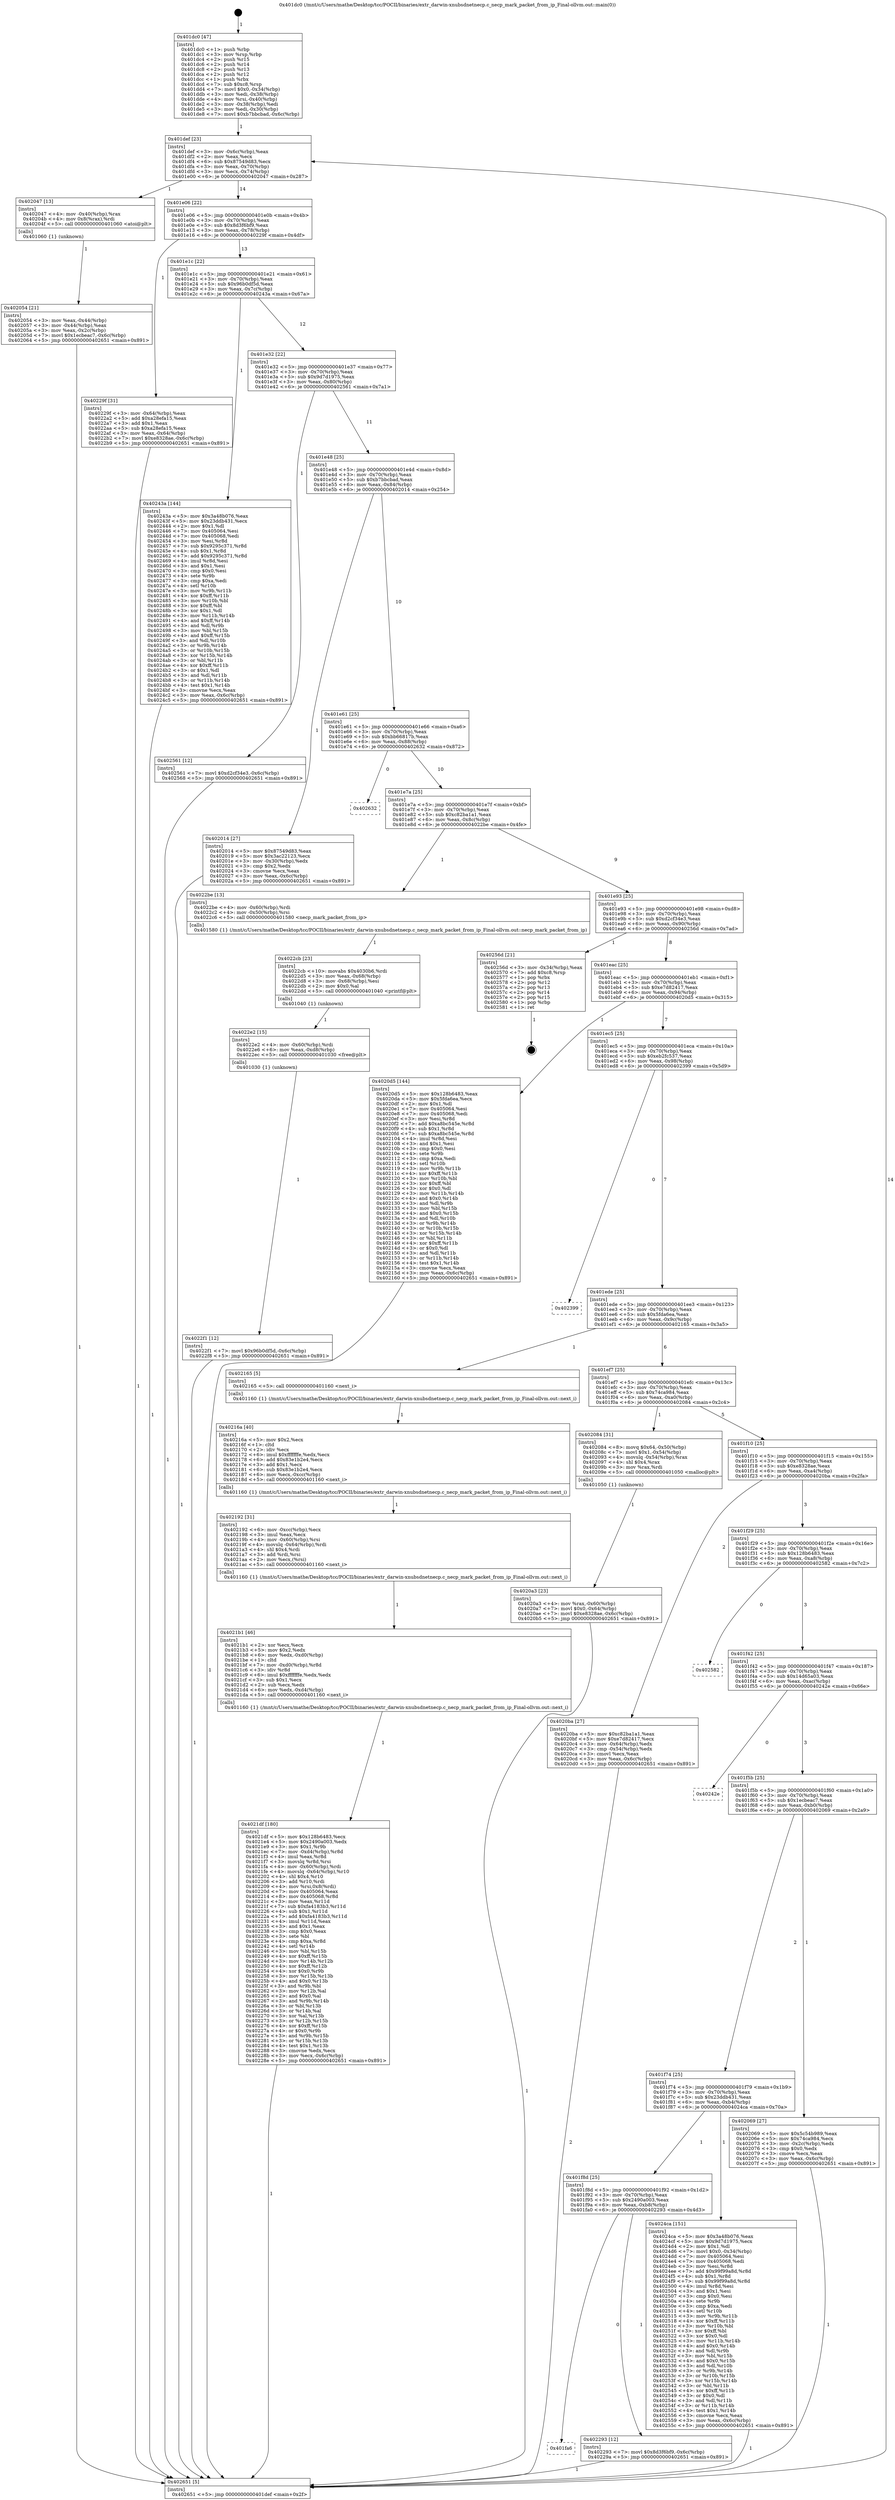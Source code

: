 digraph "0x401dc0" {
  label = "0x401dc0 (/mnt/c/Users/mathe/Desktop/tcc/POCII/binaries/extr_darwin-xnubsdnetnecp.c_necp_mark_packet_from_ip_Final-ollvm.out::main(0))"
  labelloc = "t"
  node[shape=record]

  Entry [label="",width=0.3,height=0.3,shape=circle,fillcolor=black,style=filled]
  "0x401def" [label="{
     0x401def [23]\l
     | [instrs]\l
     &nbsp;&nbsp;0x401def \<+3\>: mov -0x6c(%rbp),%eax\l
     &nbsp;&nbsp;0x401df2 \<+2\>: mov %eax,%ecx\l
     &nbsp;&nbsp;0x401df4 \<+6\>: sub $0x87549d83,%ecx\l
     &nbsp;&nbsp;0x401dfa \<+3\>: mov %eax,-0x70(%rbp)\l
     &nbsp;&nbsp;0x401dfd \<+3\>: mov %ecx,-0x74(%rbp)\l
     &nbsp;&nbsp;0x401e00 \<+6\>: je 0000000000402047 \<main+0x287\>\l
  }"]
  "0x402047" [label="{
     0x402047 [13]\l
     | [instrs]\l
     &nbsp;&nbsp;0x402047 \<+4\>: mov -0x40(%rbp),%rax\l
     &nbsp;&nbsp;0x40204b \<+4\>: mov 0x8(%rax),%rdi\l
     &nbsp;&nbsp;0x40204f \<+5\>: call 0000000000401060 \<atoi@plt\>\l
     | [calls]\l
     &nbsp;&nbsp;0x401060 \{1\} (unknown)\l
  }"]
  "0x401e06" [label="{
     0x401e06 [22]\l
     | [instrs]\l
     &nbsp;&nbsp;0x401e06 \<+5\>: jmp 0000000000401e0b \<main+0x4b\>\l
     &nbsp;&nbsp;0x401e0b \<+3\>: mov -0x70(%rbp),%eax\l
     &nbsp;&nbsp;0x401e0e \<+5\>: sub $0x8d3f6bf9,%eax\l
     &nbsp;&nbsp;0x401e13 \<+3\>: mov %eax,-0x78(%rbp)\l
     &nbsp;&nbsp;0x401e16 \<+6\>: je 000000000040229f \<main+0x4df\>\l
  }"]
  Exit [label="",width=0.3,height=0.3,shape=circle,fillcolor=black,style=filled,peripheries=2]
  "0x40229f" [label="{
     0x40229f [31]\l
     | [instrs]\l
     &nbsp;&nbsp;0x40229f \<+3\>: mov -0x64(%rbp),%eax\l
     &nbsp;&nbsp;0x4022a2 \<+5\>: add $0xa28efa15,%eax\l
     &nbsp;&nbsp;0x4022a7 \<+3\>: add $0x1,%eax\l
     &nbsp;&nbsp;0x4022aa \<+5\>: sub $0xa28efa15,%eax\l
     &nbsp;&nbsp;0x4022af \<+3\>: mov %eax,-0x64(%rbp)\l
     &nbsp;&nbsp;0x4022b2 \<+7\>: movl $0xe8328ae,-0x6c(%rbp)\l
     &nbsp;&nbsp;0x4022b9 \<+5\>: jmp 0000000000402651 \<main+0x891\>\l
  }"]
  "0x401e1c" [label="{
     0x401e1c [22]\l
     | [instrs]\l
     &nbsp;&nbsp;0x401e1c \<+5\>: jmp 0000000000401e21 \<main+0x61\>\l
     &nbsp;&nbsp;0x401e21 \<+3\>: mov -0x70(%rbp),%eax\l
     &nbsp;&nbsp;0x401e24 \<+5\>: sub $0x96b0df5d,%eax\l
     &nbsp;&nbsp;0x401e29 \<+3\>: mov %eax,-0x7c(%rbp)\l
     &nbsp;&nbsp;0x401e2c \<+6\>: je 000000000040243a \<main+0x67a\>\l
  }"]
  "0x4022f1" [label="{
     0x4022f1 [12]\l
     | [instrs]\l
     &nbsp;&nbsp;0x4022f1 \<+7\>: movl $0x96b0df5d,-0x6c(%rbp)\l
     &nbsp;&nbsp;0x4022f8 \<+5\>: jmp 0000000000402651 \<main+0x891\>\l
  }"]
  "0x40243a" [label="{
     0x40243a [144]\l
     | [instrs]\l
     &nbsp;&nbsp;0x40243a \<+5\>: mov $0x3a48b076,%eax\l
     &nbsp;&nbsp;0x40243f \<+5\>: mov $0x23ddb431,%ecx\l
     &nbsp;&nbsp;0x402444 \<+2\>: mov $0x1,%dl\l
     &nbsp;&nbsp;0x402446 \<+7\>: mov 0x405064,%esi\l
     &nbsp;&nbsp;0x40244d \<+7\>: mov 0x405068,%edi\l
     &nbsp;&nbsp;0x402454 \<+3\>: mov %esi,%r8d\l
     &nbsp;&nbsp;0x402457 \<+7\>: sub $0x9295c371,%r8d\l
     &nbsp;&nbsp;0x40245e \<+4\>: sub $0x1,%r8d\l
     &nbsp;&nbsp;0x402462 \<+7\>: add $0x9295c371,%r8d\l
     &nbsp;&nbsp;0x402469 \<+4\>: imul %r8d,%esi\l
     &nbsp;&nbsp;0x40246d \<+3\>: and $0x1,%esi\l
     &nbsp;&nbsp;0x402470 \<+3\>: cmp $0x0,%esi\l
     &nbsp;&nbsp;0x402473 \<+4\>: sete %r9b\l
     &nbsp;&nbsp;0x402477 \<+3\>: cmp $0xa,%edi\l
     &nbsp;&nbsp;0x40247a \<+4\>: setl %r10b\l
     &nbsp;&nbsp;0x40247e \<+3\>: mov %r9b,%r11b\l
     &nbsp;&nbsp;0x402481 \<+4\>: xor $0xff,%r11b\l
     &nbsp;&nbsp;0x402485 \<+3\>: mov %r10b,%bl\l
     &nbsp;&nbsp;0x402488 \<+3\>: xor $0xff,%bl\l
     &nbsp;&nbsp;0x40248b \<+3\>: xor $0x1,%dl\l
     &nbsp;&nbsp;0x40248e \<+3\>: mov %r11b,%r14b\l
     &nbsp;&nbsp;0x402491 \<+4\>: and $0xff,%r14b\l
     &nbsp;&nbsp;0x402495 \<+3\>: and %dl,%r9b\l
     &nbsp;&nbsp;0x402498 \<+3\>: mov %bl,%r15b\l
     &nbsp;&nbsp;0x40249b \<+4\>: and $0xff,%r15b\l
     &nbsp;&nbsp;0x40249f \<+3\>: and %dl,%r10b\l
     &nbsp;&nbsp;0x4024a2 \<+3\>: or %r9b,%r14b\l
     &nbsp;&nbsp;0x4024a5 \<+3\>: or %r10b,%r15b\l
     &nbsp;&nbsp;0x4024a8 \<+3\>: xor %r15b,%r14b\l
     &nbsp;&nbsp;0x4024ab \<+3\>: or %bl,%r11b\l
     &nbsp;&nbsp;0x4024ae \<+4\>: xor $0xff,%r11b\l
     &nbsp;&nbsp;0x4024b2 \<+3\>: or $0x1,%dl\l
     &nbsp;&nbsp;0x4024b5 \<+3\>: and %dl,%r11b\l
     &nbsp;&nbsp;0x4024b8 \<+3\>: or %r11b,%r14b\l
     &nbsp;&nbsp;0x4024bb \<+4\>: test $0x1,%r14b\l
     &nbsp;&nbsp;0x4024bf \<+3\>: cmovne %ecx,%eax\l
     &nbsp;&nbsp;0x4024c2 \<+3\>: mov %eax,-0x6c(%rbp)\l
     &nbsp;&nbsp;0x4024c5 \<+5\>: jmp 0000000000402651 \<main+0x891\>\l
  }"]
  "0x401e32" [label="{
     0x401e32 [22]\l
     | [instrs]\l
     &nbsp;&nbsp;0x401e32 \<+5\>: jmp 0000000000401e37 \<main+0x77\>\l
     &nbsp;&nbsp;0x401e37 \<+3\>: mov -0x70(%rbp),%eax\l
     &nbsp;&nbsp;0x401e3a \<+5\>: sub $0x9d7d1975,%eax\l
     &nbsp;&nbsp;0x401e3f \<+3\>: mov %eax,-0x80(%rbp)\l
     &nbsp;&nbsp;0x401e42 \<+6\>: je 0000000000402561 \<main+0x7a1\>\l
  }"]
  "0x4022e2" [label="{
     0x4022e2 [15]\l
     | [instrs]\l
     &nbsp;&nbsp;0x4022e2 \<+4\>: mov -0x60(%rbp),%rdi\l
     &nbsp;&nbsp;0x4022e6 \<+6\>: mov %eax,-0xd8(%rbp)\l
     &nbsp;&nbsp;0x4022ec \<+5\>: call 0000000000401030 \<free@plt\>\l
     | [calls]\l
     &nbsp;&nbsp;0x401030 \{1\} (unknown)\l
  }"]
  "0x402561" [label="{
     0x402561 [12]\l
     | [instrs]\l
     &nbsp;&nbsp;0x402561 \<+7\>: movl $0xd2cf34e3,-0x6c(%rbp)\l
     &nbsp;&nbsp;0x402568 \<+5\>: jmp 0000000000402651 \<main+0x891\>\l
  }"]
  "0x401e48" [label="{
     0x401e48 [25]\l
     | [instrs]\l
     &nbsp;&nbsp;0x401e48 \<+5\>: jmp 0000000000401e4d \<main+0x8d\>\l
     &nbsp;&nbsp;0x401e4d \<+3\>: mov -0x70(%rbp),%eax\l
     &nbsp;&nbsp;0x401e50 \<+5\>: sub $0xb7bbcbad,%eax\l
     &nbsp;&nbsp;0x401e55 \<+6\>: mov %eax,-0x84(%rbp)\l
     &nbsp;&nbsp;0x401e5b \<+6\>: je 0000000000402014 \<main+0x254\>\l
  }"]
  "0x4022cb" [label="{
     0x4022cb [23]\l
     | [instrs]\l
     &nbsp;&nbsp;0x4022cb \<+10\>: movabs $0x4030b6,%rdi\l
     &nbsp;&nbsp;0x4022d5 \<+3\>: mov %eax,-0x68(%rbp)\l
     &nbsp;&nbsp;0x4022d8 \<+3\>: mov -0x68(%rbp),%esi\l
     &nbsp;&nbsp;0x4022db \<+2\>: mov $0x0,%al\l
     &nbsp;&nbsp;0x4022dd \<+5\>: call 0000000000401040 \<printf@plt\>\l
     | [calls]\l
     &nbsp;&nbsp;0x401040 \{1\} (unknown)\l
  }"]
  "0x402014" [label="{
     0x402014 [27]\l
     | [instrs]\l
     &nbsp;&nbsp;0x402014 \<+5\>: mov $0x87549d83,%eax\l
     &nbsp;&nbsp;0x402019 \<+5\>: mov $0x3ac22123,%ecx\l
     &nbsp;&nbsp;0x40201e \<+3\>: mov -0x30(%rbp),%edx\l
     &nbsp;&nbsp;0x402021 \<+3\>: cmp $0x2,%edx\l
     &nbsp;&nbsp;0x402024 \<+3\>: cmovne %ecx,%eax\l
     &nbsp;&nbsp;0x402027 \<+3\>: mov %eax,-0x6c(%rbp)\l
     &nbsp;&nbsp;0x40202a \<+5\>: jmp 0000000000402651 \<main+0x891\>\l
  }"]
  "0x401e61" [label="{
     0x401e61 [25]\l
     | [instrs]\l
     &nbsp;&nbsp;0x401e61 \<+5\>: jmp 0000000000401e66 \<main+0xa6\>\l
     &nbsp;&nbsp;0x401e66 \<+3\>: mov -0x70(%rbp),%eax\l
     &nbsp;&nbsp;0x401e69 \<+5\>: sub $0xbb66817b,%eax\l
     &nbsp;&nbsp;0x401e6e \<+6\>: mov %eax,-0x88(%rbp)\l
     &nbsp;&nbsp;0x401e74 \<+6\>: je 0000000000402632 \<main+0x872\>\l
  }"]
  "0x402651" [label="{
     0x402651 [5]\l
     | [instrs]\l
     &nbsp;&nbsp;0x402651 \<+5\>: jmp 0000000000401def \<main+0x2f\>\l
  }"]
  "0x401dc0" [label="{
     0x401dc0 [47]\l
     | [instrs]\l
     &nbsp;&nbsp;0x401dc0 \<+1\>: push %rbp\l
     &nbsp;&nbsp;0x401dc1 \<+3\>: mov %rsp,%rbp\l
     &nbsp;&nbsp;0x401dc4 \<+2\>: push %r15\l
     &nbsp;&nbsp;0x401dc6 \<+2\>: push %r14\l
     &nbsp;&nbsp;0x401dc8 \<+2\>: push %r13\l
     &nbsp;&nbsp;0x401dca \<+2\>: push %r12\l
     &nbsp;&nbsp;0x401dcc \<+1\>: push %rbx\l
     &nbsp;&nbsp;0x401dcd \<+7\>: sub $0xc8,%rsp\l
     &nbsp;&nbsp;0x401dd4 \<+7\>: movl $0x0,-0x34(%rbp)\l
     &nbsp;&nbsp;0x401ddb \<+3\>: mov %edi,-0x38(%rbp)\l
     &nbsp;&nbsp;0x401dde \<+4\>: mov %rsi,-0x40(%rbp)\l
     &nbsp;&nbsp;0x401de2 \<+3\>: mov -0x38(%rbp),%edi\l
     &nbsp;&nbsp;0x401de5 \<+3\>: mov %edi,-0x30(%rbp)\l
     &nbsp;&nbsp;0x401de8 \<+7\>: movl $0xb7bbcbad,-0x6c(%rbp)\l
  }"]
  "0x402054" [label="{
     0x402054 [21]\l
     | [instrs]\l
     &nbsp;&nbsp;0x402054 \<+3\>: mov %eax,-0x44(%rbp)\l
     &nbsp;&nbsp;0x402057 \<+3\>: mov -0x44(%rbp),%eax\l
     &nbsp;&nbsp;0x40205a \<+3\>: mov %eax,-0x2c(%rbp)\l
     &nbsp;&nbsp;0x40205d \<+7\>: movl $0x1ecbeac7,-0x6c(%rbp)\l
     &nbsp;&nbsp;0x402064 \<+5\>: jmp 0000000000402651 \<main+0x891\>\l
  }"]
  "0x401fa6" [label="{
     0x401fa6\l
  }", style=dashed]
  "0x402632" [label="{
     0x402632\l
  }", style=dashed]
  "0x401e7a" [label="{
     0x401e7a [25]\l
     | [instrs]\l
     &nbsp;&nbsp;0x401e7a \<+5\>: jmp 0000000000401e7f \<main+0xbf\>\l
     &nbsp;&nbsp;0x401e7f \<+3\>: mov -0x70(%rbp),%eax\l
     &nbsp;&nbsp;0x401e82 \<+5\>: sub $0xc82ba1a1,%eax\l
     &nbsp;&nbsp;0x401e87 \<+6\>: mov %eax,-0x8c(%rbp)\l
     &nbsp;&nbsp;0x401e8d \<+6\>: je 00000000004022be \<main+0x4fe\>\l
  }"]
  "0x402293" [label="{
     0x402293 [12]\l
     | [instrs]\l
     &nbsp;&nbsp;0x402293 \<+7\>: movl $0x8d3f6bf9,-0x6c(%rbp)\l
     &nbsp;&nbsp;0x40229a \<+5\>: jmp 0000000000402651 \<main+0x891\>\l
  }"]
  "0x4022be" [label="{
     0x4022be [13]\l
     | [instrs]\l
     &nbsp;&nbsp;0x4022be \<+4\>: mov -0x60(%rbp),%rdi\l
     &nbsp;&nbsp;0x4022c2 \<+4\>: mov -0x50(%rbp),%rsi\l
     &nbsp;&nbsp;0x4022c6 \<+5\>: call 0000000000401580 \<necp_mark_packet_from_ip\>\l
     | [calls]\l
     &nbsp;&nbsp;0x401580 \{1\} (/mnt/c/Users/mathe/Desktop/tcc/POCII/binaries/extr_darwin-xnubsdnetnecp.c_necp_mark_packet_from_ip_Final-ollvm.out::necp_mark_packet_from_ip)\l
  }"]
  "0x401e93" [label="{
     0x401e93 [25]\l
     | [instrs]\l
     &nbsp;&nbsp;0x401e93 \<+5\>: jmp 0000000000401e98 \<main+0xd8\>\l
     &nbsp;&nbsp;0x401e98 \<+3\>: mov -0x70(%rbp),%eax\l
     &nbsp;&nbsp;0x401e9b \<+5\>: sub $0xd2cf34e3,%eax\l
     &nbsp;&nbsp;0x401ea0 \<+6\>: mov %eax,-0x90(%rbp)\l
     &nbsp;&nbsp;0x401ea6 \<+6\>: je 000000000040256d \<main+0x7ad\>\l
  }"]
  "0x401f8d" [label="{
     0x401f8d [25]\l
     | [instrs]\l
     &nbsp;&nbsp;0x401f8d \<+5\>: jmp 0000000000401f92 \<main+0x1d2\>\l
     &nbsp;&nbsp;0x401f92 \<+3\>: mov -0x70(%rbp),%eax\l
     &nbsp;&nbsp;0x401f95 \<+5\>: sub $0x2490a003,%eax\l
     &nbsp;&nbsp;0x401f9a \<+6\>: mov %eax,-0xb8(%rbp)\l
     &nbsp;&nbsp;0x401fa0 \<+6\>: je 0000000000402293 \<main+0x4d3\>\l
  }"]
  "0x40256d" [label="{
     0x40256d [21]\l
     | [instrs]\l
     &nbsp;&nbsp;0x40256d \<+3\>: mov -0x34(%rbp),%eax\l
     &nbsp;&nbsp;0x402570 \<+7\>: add $0xc8,%rsp\l
     &nbsp;&nbsp;0x402577 \<+1\>: pop %rbx\l
     &nbsp;&nbsp;0x402578 \<+2\>: pop %r12\l
     &nbsp;&nbsp;0x40257a \<+2\>: pop %r13\l
     &nbsp;&nbsp;0x40257c \<+2\>: pop %r14\l
     &nbsp;&nbsp;0x40257e \<+2\>: pop %r15\l
     &nbsp;&nbsp;0x402580 \<+1\>: pop %rbp\l
     &nbsp;&nbsp;0x402581 \<+1\>: ret\l
  }"]
  "0x401eac" [label="{
     0x401eac [25]\l
     | [instrs]\l
     &nbsp;&nbsp;0x401eac \<+5\>: jmp 0000000000401eb1 \<main+0xf1\>\l
     &nbsp;&nbsp;0x401eb1 \<+3\>: mov -0x70(%rbp),%eax\l
     &nbsp;&nbsp;0x401eb4 \<+5\>: sub $0xe7d82417,%eax\l
     &nbsp;&nbsp;0x401eb9 \<+6\>: mov %eax,-0x94(%rbp)\l
     &nbsp;&nbsp;0x401ebf \<+6\>: je 00000000004020d5 \<main+0x315\>\l
  }"]
  "0x4024ca" [label="{
     0x4024ca [151]\l
     | [instrs]\l
     &nbsp;&nbsp;0x4024ca \<+5\>: mov $0x3a48b076,%eax\l
     &nbsp;&nbsp;0x4024cf \<+5\>: mov $0x9d7d1975,%ecx\l
     &nbsp;&nbsp;0x4024d4 \<+2\>: mov $0x1,%dl\l
     &nbsp;&nbsp;0x4024d6 \<+7\>: movl $0x0,-0x34(%rbp)\l
     &nbsp;&nbsp;0x4024dd \<+7\>: mov 0x405064,%esi\l
     &nbsp;&nbsp;0x4024e4 \<+7\>: mov 0x405068,%edi\l
     &nbsp;&nbsp;0x4024eb \<+3\>: mov %esi,%r8d\l
     &nbsp;&nbsp;0x4024ee \<+7\>: add $0x99f99a8d,%r8d\l
     &nbsp;&nbsp;0x4024f5 \<+4\>: sub $0x1,%r8d\l
     &nbsp;&nbsp;0x4024f9 \<+7\>: sub $0x99f99a8d,%r8d\l
     &nbsp;&nbsp;0x402500 \<+4\>: imul %r8d,%esi\l
     &nbsp;&nbsp;0x402504 \<+3\>: and $0x1,%esi\l
     &nbsp;&nbsp;0x402507 \<+3\>: cmp $0x0,%esi\l
     &nbsp;&nbsp;0x40250a \<+4\>: sete %r9b\l
     &nbsp;&nbsp;0x40250e \<+3\>: cmp $0xa,%edi\l
     &nbsp;&nbsp;0x402511 \<+4\>: setl %r10b\l
     &nbsp;&nbsp;0x402515 \<+3\>: mov %r9b,%r11b\l
     &nbsp;&nbsp;0x402518 \<+4\>: xor $0xff,%r11b\l
     &nbsp;&nbsp;0x40251c \<+3\>: mov %r10b,%bl\l
     &nbsp;&nbsp;0x40251f \<+3\>: xor $0xff,%bl\l
     &nbsp;&nbsp;0x402522 \<+3\>: xor $0x0,%dl\l
     &nbsp;&nbsp;0x402525 \<+3\>: mov %r11b,%r14b\l
     &nbsp;&nbsp;0x402528 \<+4\>: and $0x0,%r14b\l
     &nbsp;&nbsp;0x40252c \<+3\>: and %dl,%r9b\l
     &nbsp;&nbsp;0x40252f \<+3\>: mov %bl,%r15b\l
     &nbsp;&nbsp;0x402532 \<+4\>: and $0x0,%r15b\l
     &nbsp;&nbsp;0x402536 \<+3\>: and %dl,%r10b\l
     &nbsp;&nbsp;0x402539 \<+3\>: or %r9b,%r14b\l
     &nbsp;&nbsp;0x40253c \<+3\>: or %r10b,%r15b\l
     &nbsp;&nbsp;0x40253f \<+3\>: xor %r15b,%r14b\l
     &nbsp;&nbsp;0x402542 \<+3\>: or %bl,%r11b\l
     &nbsp;&nbsp;0x402545 \<+4\>: xor $0xff,%r11b\l
     &nbsp;&nbsp;0x402549 \<+3\>: or $0x0,%dl\l
     &nbsp;&nbsp;0x40254c \<+3\>: and %dl,%r11b\l
     &nbsp;&nbsp;0x40254f \<+3\>: or %r11b,%r14b\l
     &nbsp;&nbsp;0x402552 \<+4\>: test $0x1,%r14b\l
     &nbsp;&nbsp;0x402556 \<+3\>: cmovne %ecx,%eax\l
     &nbsp;&nbsp;0x402559 \<+3\>: mov %eax,-0x6c(%rbp)\l
     &nbsp;&nbsp;0x40255c \<+5\>: jmp 0000000000402651 \<main+0x891\>\l
  }"]
  "0x4020d5" [label="{
     0x4020d5 [144]\l
     | [instrs]\l
     &nbsp;&nbsp;0x4020d5 \<+5\>: mov $0x128b6483,%eax\l
     &nbsp;&nbsp;0x4020da \<+5\>: mov $0x5fda6ea,%ecx\l
     &nbsp;&nbsp;0x4020df \<+2\>: mov $0x1,%dl\l
     &nbsp;&nbsp;0x4020e1 \<+7\>: mov 0x405064,%esi\l
     &nbsp;&nbsp;0x4020e8 \<+7\>: mov 0x405068,%edi\l
     &nbsp;&nbsp;0x4020ef \<+3\>: mov %esi,%r8d\l
     &nbsp;&nbsp;0x4020f2 \<+7\>: add $0xa8bc545e,%r8d\l
     &nbsp;&nbsp;0x4020f9 \<+4\>: sub $0x1,%r8d\l
     &nbsp;&nbsp;0x4020fd \<+7\>: sub $0xa8bc545e,%r8d\l
     &nbsp;&nbsp;0x402104 \<+4\>: imul %r8d,%esi\l
     &nbsp;&nbsp;0x402108 \<+3\>: and $0x1,%esi\l
     &nbsp;&nbsp;0x40210b \<+3\>: cmp $0x0,%esi\l
     &nbsp;&nbsp;0x40210e \<+4\>: sete %r9b\l
     &nbsp;&nbsp;0x402112 \<+3\>: cmp $0xa,%edi\l
     &nbsp;&nbsp;0x402115 \<+4\>: setl %r10b\l
     &nbsp;&nbsp;0x402119 \<+3\>: mov %r9b,%r11b\l
     &nbsp;&nbsp;0x40211c \<+4\>: xor $0xff,%r11b\l
     &nbsp;&nbsp;0x402120 \<+3\>: mov %r10b,%bl\l
     &nbsp;&nbsp;0x402123 \<+3\>: xor $0xff,%bl\l
     &nbsp;&nbsp;0x402126 \<+3\>: xor $0x0,%dl\l
     &nbsp;&nbsp;0x402129 \<+3\>: mov %r11b,%r14b\l
     &nbsp;&nbsp;0x40212c \<+4\>: and $0x0,%r14b\l
     &nbsp;&nbsp;0x402130 \<+3\>: and %dl,%r9b\l
     &nbsp;&nbsp;0x402133 \<+3\>: mov %bl,%r15b\l
     &nbsp;&nbsp;0x402136 \<+4\>: and $0x0,%r15b\l
     &nbsp;&nbsp;0x40213a \<+3\>: and %dl,%r10b\l
     &nbsp;&nbsp;0x40213d \<+3\>: or %r9b,%r14b\l
     &nbsp;&nbsp;0x402140 \<+3\>: or %r10b,%r15b\l
     &nbsp;&nbsp;0x402143 \<+3\>: xor %r15b,%r14b\l
     &nbsp;&nbsp;0x402146 \<+3\>: or %bl,%r11b\l
     &nbsp;&nbsp;0x402149 \<+4\>: xor $0xff,%r11b\l
     &nbsp;&nbsp;0x40214d \<+3\>: or $0x0,%dl\l
     &nbsp;&nbsp;0x402150 \<+3\>: and %dl,%r11b\l
     &nbsp;&nbsp;0x402153 \<+3\>: or %r11b,%r14b\l
     &nbsp;&nbsp;0x402156 \<+4\>: test $0x1,%r14b\l
     &nbsp;&nbsp;0x40215a \<+3\>: cmovne %ecx,%eax\l
     &nbsp;&nbsp;0x40215d \<+3\>: mov %eax,-0x6c(%rbp)\l
     &nbsp;&nbsp;0x402160 \<+5\>: jmp 0000000000402651 \<main+0x891\>\l
  }"]
  "0x401ec5" [label="{
     0x401ec5 [25]\l
     | [instrs]\l
     &nbsp;&nbsp;0x401ec5 \<+5\>: jmp 0000000000401eca \<main+0x10a\>\l
     &nbsp;&nbsp;0x401eca \<+3\>: mov -0x70(%rbp),%eax\l
     &nbsp;&nbsp;0x401ecd \<+5\>: sub $0xeb2fc537,%eax\l
     &nbsp;&nbsp;0x401ed2 \<+6\>: mov %eax,-0x98(%rbp)\l
     &nbsp;&nbsp;0x401ed8 \<+6\>: je 0000000000402399 \<main+0x5d9\>\l
  }"]
  "0x4021df" [label="{
     0x4021df [180]\l
     | [instrs]\l
     &nbsp;&nbsp;0x4021df \<+5\>: mov $0x128b6483,%ecx\l
     &nbsp;&nbsp;0x4021e4 \<+5\>: mov $0x2490a003,%edx\l
     &nbsp;&nbsp;0x4021e9 \<+3\>: mov $0x1,%r9b\l
     &nbsp;&nbsp;0x4021ec \<+7\>: mov -0xd4(%rbp),%r8d\l
     &nbsp;&nbsp;0x4021f3 \<+4\>: imul %eax,%r8d\l
     &nbsp;&nbsp;0x4021f7 \<+3\>: movslq %r8d,%rsi\l
     &nbsp;&nbsp;0x4021fa \<+4\>: mov -0x60(%rbp),%rdi\l
     &nbsp;&nbsp;0x4021fe \<+4\>: movslq -0x64(%rbp),%r10\l
     &nbsp;&nbsp;0x402202 \<+4\>: shl $0x4,%r10\l
     &nbsp;&nbsp;0x402206 \<+3\>: add %r10,%rdi\l
     &nbsp;&nbsp;0x402209 \<+4\>: mov %rsi,0x8(%rdi)\l
     &nbsp;&nbsp;0x40220d \<+7\>: mov 0x405064,%eax\l
     &nbsp;&nbsp;0x402214 \<+8\>: mov 0x405068,%r8d\l
     &nbsp;&nbsp;0x40221c \<+3\>: mov %eax,%r11d\l
     &nbsp;&nbsp;0x40221f \<+7\>: sub $0xfa4183b3,%r11d\l
     &nbsp;&nbsp;0x402226 \<+4\>: sub $0x1,%r11d\l
     &nbsp;&nbsp;0x40222a \<+7\>: add $0xfa4183b3,%r11d\l
     &nbsp;&nbsp;0x402231 \<+4\>: imul %r11d,%eax\l
     &nbsp;&nbsp;0x402235 \<+3\>: and $0x1,%eax\l
     &nbsp;&nbsp;0x402238 \<+3\>: cmp $0x0,%eax\l
     &nbsp;&nbsp;0x40223b \<+3\>: sete %bl\l
     &nbsp;&nbsp;0x40223e \<+4\>: cmp $0xa,%r8d\l
     &nbsp;&nbsp;0x402242 \<+4\>: setl %r14b\l
     &nbsp;&nbsp;0x402246 \<+3\>: mov %bl,%r15b\l
     &nbsp;&nbsp;0x402249 \<+4\>: xor $0xff,%r15b\l
     &nbsp;&nbsp;0x40224d \<+3\>: mov %r14b,%r12b\l
     &nbsp;&nbsp;0x402250 \<+4\>: xor $0xff,%r12b\l
     &nbsp;&nbsp;0x402254 \<+4\>: xor $0x0,%r9b\l
     &nbsp;&nbsp;0x402258 \<+3\>: mov %r15b,%r13b\l
     &nbsp;&nbsp;0x40225b \<+4\>: and $0x0,%r13b\l
     &nbsp;&nbsp;0x40225f \<+3\>: and %r9b,%bl\l
     &nbsp;&nbsp;0x402262 \<+3\>: mov %r12b,%al\l
     &nbsp;&nbsp;0x402265 \<+2\>: and $0x0,%al\l
     &nbsp;&nbsp;0x402267 \<+3\>: and %r9b,%r14b\l
     &nbsp;&nbsp;0x40226a \<+3\>: or %bl,%r13b\l
     &nbsp;&nbsp;0x40226d \<+3\>: or %r14b,%al\l
     &nbsp;&nbsp;0x402270 \<+3\>: xor %al,%r13b\l
     &nbsp;&nbsp;0x402273 \<+3\>: or %r12b,%r15b\l
     &nbsp;&nbsp;0x402276 \<+4\>: xor $0xff,%r15b\l
     &nbsp;&nbsp;0x40227a \<+4\>: or $0x0,%r9b\l
     &nbsp;&nbsp;0x40227e \<+3\>: and %r9b,%r15b\l
     &nbsp;&nbsp;0x402281 \<+3\>: or %r15b,%r13b\l
     &nbsp;&nbsp;0x402284 \<+4\>: test $0x1,%r13b\l
     &nbsp;&nbsp;0x402288 \<+3\>: cmovne %edx,%ecx\l
     &nbsp;&nbsp;0x40228b \<+3\>: mov %ecx,-0x6c(%rbp)\l
     &nbsp;&nbsp;0x40228e \<+5\>: jmp 0000000000402651 \<main+0x891\>\l
  }"]
  "0x402399" [label="{
     0x402399\l
  }", style=dashed]
  "0x401ede" [label="{
     0x401ede [25]\l
     | [instrs]\l
     &nbsp;&nbsp;0x401ede \<+5\>: jmp 0000000000401ee3 \<main+0x123\>\l
     &nbsp;&nbsp;0x401ee3 \<+3\>: mov -0x70(%rbp),%eax\l
     &nbsp;&nbsp;0x401ee6 \<+5\>: sub $0x5fda6ea,%eax\l
     &nbsp;&nbsp;0x401eeb \<+6\>: mov %eax,-0x9c(%rbp)\l
     &nbsp;&nbsp;0x401ef1 \<+6\>: je 0000000000402165 \<main+0x3a5\>\l
  }"]
  "0x4021b1" [label="{
     0x4021b1 [46]\l
     | [instrs]\l
     &nbsp;&nbsp;0x4021b1 \<+2\>: xor %ecx,%ecx\l
     &nbsp;&nbsp;0x4021b3 \<+5\>: mov $0x2,%edx\l
     &nbsp;&nbsp;0x4021b8 \<+6\>: mov %edx,-0xd0(%rbp)\l
     &nbsp;&nbsp;0x4021be \<+1\>: cltd\l
     &nbsp;&nbsp;0x4021bf \<+7\>: mov -0xd0(%rbp),%r8d\l
     &nbsp;&nbsp;0x4021c6 \<+3\>: idiv %r8d\l
     &nbsp;&nbsp;0x4021c9 \<+6\>: imul $0xfffffffe,%edx,%edx\l
     &nbsp;&nbsp;0x4021cf \<+3\>: sub $0x1,%ecx\l
     &nbsp;&nbsp;0x4021d2 \<+2\>: sub %ecx,%edx\l
     &nbsp;&nbsp;0x4021d4 \<+6\>: mov %edx,-0xd4(%rbp)\l
     &nbsp;&nbsp;0x4021da \<+5\>: call 0000000000401160 \<next_i\>\l
     | [calls]\l
     &nbsp;&nbsp;0x401160 \{1\} (/mnt/c/Users/mathe/Desktop/tcc/POCII/binaries/extr_darwin-xnubsdnetnecp.c_necp_mark_packet_from_ip_Final-ollvm.out::next_i)\l
  }"]
  "0x402165" [label="{
     0x402165 [5]\l
     | [instrs]\l
     &nbsp;&nbsp;0x402165 \<+5\>: call 0000000000401160 \<next_i\>\l
     | [calls]\l
     &nbsp;&nbsp;0x401160 \{1\} (/mnt/c/Users/mathe/Desktop/tcc/POCII/binaries/extr_darwin-xnubsdnetnecp.c_necp_mark_packet_from_ip_Final-ollvm.out::next_i)\l
  }"]
  "0x401ef7" [label="{
     0x401ef7 [25]\l
     | [instrs]\l
     &nbsp;&nbsp;0x401ef7 \<+5\>: jmp 0000000000401efc \<main+0x13c\>\l
     &nbsp;&nbsp;0x401efc \<+3\>: mov -0x70(%rbp),%eax\l
     &nbsp;&nbsp;0x401eff \<+5\>: sub $0x74ca984,%eax\l
     &nbsp;&nbsp;0x401f04 \<+6\>: mov %eax,-0xa0(%rbp)\l
     &nbsp;&nbsp;0x401f0a \<+6\>: je 0000000000402084 \<main+0x2c4\>\l
  }"]
  "0x402192" [label="{
     0x402192 [31]\l
     | [instrs]\l
     &nbsp;&nbsp;0x402192 \<+6\>: mov -0xcc(%rbp),%ecx\l
     &nbsp;&nbsp;0x402198 \<+3\>: imul %eax,%ecx\l
     &nbsp;&nbsp;0x40219b \<+4\>: mov -0x60(%rbp),%rsi\l
     &nbsp;&nbsp;0x40219f \<+4\>: movslq -0x64(%rbp),%rdi\l
     &nbsp;&nbsp;0x4021a3 \<+4\>: shl $0x4,%rdi\l
     &nbsp;&nbsp;0x4021a7 \<+3\>: add %rdi,%rsi\l
     &nbsp;&nbsp;0x4021aa \<+2\>: mov %ecx,(%rsi)\l
     &nbsp;&nbsp;0x4021ac \<+5\>: call 0000000000401160 \<next_i\>\l
     | [calls]\l
     &nbsp;&nbsp;0x401160 \{1\} (/mnt/c/Users/mathe/Desktop/tcc/POCII/binaries/extr_darwin-xnubsdnetnecp.c_necp_mark_packet_from_ip_Final-ollvm.out::next_i)\l
  }"]
  "0x402084" [label="{
     0x402084 [31]\l
     | [instrs]\l
     &nbsp;&nbsp;0x402084 \<+8\>: movq $0x64,-0x50(%rbp)\l
     &nbsp;&nbsp;0x40208c \<+7\>: movl $0x1,-0x54(%rbp)\l
     &nbsp;&nbsp;0x402093 \<+4\>: movslq -0x54(%rbp),%rax\l
     &nbsp;&nbsp;0x402097 \<+4\>: shl $0x4,%rax\l
     &nbsp;&nbsp;0x40209b \<+3\>: mov %rax,%rdi\l
     &nbsp;&nbsp;0x40209e \<+5\>: call 0000000000401050 \<malloc@plt\>\l
     | [calls]\l
     &nbsp;&nbsp;0x401050 \{1\} (unknown)\l
  }"]
  "0x401f10" [label="{
     0x401f10 [25]\l
     | [instrs]\l
     &nbsp;&nbsp;0x401f10 \<+5\>: jmp 0000000000401f15 \<main+0x155\>\l
     &nbsp;&nbsp;0x401f15 \<+3\>: mov -0x70(%rbp),%eax\l
     &nbsp;&nbsp;0x401f18 \<+5\>: sub $0xe8328ae,%eax\l
     &nbsp;&nbsp;0x401f1d \<+6\>: mov %eax,-0xa4(%rbp)\l
     &nbsp;&nbsp;0x401f23 \<+6\>: je 00000000004020ba \<main+0x2fa\>\l
  }"]
  "0x40216a" [label="{
     0x40216a [40]\l
     | [instrs]\l
     &nbsp;&nbsp;0x40216a \<+5\>: mov $0x2,%ecx\l
     &nbsp;&nbsp;0x40216f \<+1\>: cltd\l
     &nbsp;&nbsp;0x402170 \<+2\>: idiv %ecx\l
     &nbsp;&nbsp;0x402172 \<+6\>: imul $0xfffffffe,%edx,%ecx\l
     &nbsp;&nbsp;0x402178 \<+6\>: add $0x83e1b2e4,%ecx\l
     &nbsp;&nbsp;0x40217e \<+3\>: add $0x1,%ecx\l
     &nbsp;&nbsp;0x402181 \<+6\>: sub $0x83e1b2e4,%ecx\l
     &nbsp;&nbsp;0x402187 \<+6\>: mov %ecx,-0xcc(%rbp)\l
     &nbsp;&nbsp;0x40218d \<+5\>: call 0000000000401160 \<next_i\>\l
     | [calls]\l
     &nbsp;&nbsp;0x401160 \{1\} (/mnt/c/Users/mathe/Desktop/tcc/POCII/binaries/extr_darwin-xnubsdnetnecp.c_necp_mark_packet_from_ip_Final-ollvm.out::next_i)\l
  }"]
  "0x4020ba" [label="{
     0x4020ba [27]\l
     | [instrs]\l
     &nbsp;&nbsp;0x4020ba \<+5\>: mov $0xc82ba1a1,%eax\l
     &nbsp;&nbsp;0x4020bf \<+5\>: mov $0xe7d82417,%ecx\l
     &nbsp;&nbsp;0x4020c4 \<+3\>: mov -0x64(%rbp),%edx\l
     &nbsp;&nbsp;0x4020c7 \<+3\>: cmp -0x54(%rbp),%edx\l
     &nbsp;&nbsp;0x4020ca \<+3\>: cmovl %ecx,%eax\l
     &nbsp;&nbsp;0x4020cd \<+3\>: mov %eax,-0x6c(%rbp)\l
     &nbsp;&nbsp;0x4020d0 \<+5\>: jmp 0000000000402651 \<main+0x891\>\l
  }"]
  "0x401f29" [label="{
     0x401f29 [25]\l
     | [instrs]\l
     &nbsp;&nbsp;0x401f29 \<+5\>: jmp 0000000000401f2e \<main+0x16e\>\l
     &nbsp;&nbsp;0x401f2e \<+3\>: mov -0x70(%rbp),%eax\l
     &nbsp;&nbsp;0x401f31 \<+5\>: sub $0x128b6483,%eax\l
     &nbsp;&nbsp;0x401f36 \<+6\>: mov %eax,-0xa8(%rbp)\l
     &nbsp;&nbsp;0x401f3c \<+6\>: je 0000000000402582 \<main+0x7c2\>\l
  }"]
  "0x4020a3" [label="{
     0x4020a3 [23]\l
     | [instrs]\l
     &nbsp;&nbsp;0x4020a3 \<+4\>: mov %rax,-0x60(%rbp)\l
     &nbsp;&nbsp;0x4020a7 \<+7\>: movl $0x0,-0x64(%rbp)\l
     &nbsp;&nbsp;0x4020ae \<+7\>: movl $0xe8328ae,-0x6c(%rbp)\l
     &nbsp;&nbsp;0x4020b5 \<+5\>: jmp 0000000000402651 \<main+0x891\>\l
  }"]
  "0x402582" [label="{
     0x402582\l
  }", style=dashed]
  "0x401f42" [label="{
     0x401f42 [25]\l
     | [instrs]\l
     &nbsp;&nbsp;0x401f42 \<+5\>: jmp 0000000000401f47 \<main+0x187\>\l
     &nbsp;&nbsp;0x401f47 \<+3\>: mov -0x70(%rbp),%eax\l
     &nbsp;&nbsp;0x401f4a \<+5\>: sub $0x14d65a03,%eax\l
     &nbsp;&nbsp;0x401f4f \<+6\>: mov %eax,-0xac(%rbp)\l
     &nbsp;&nbsp;0x401f55 \<+6\>: je 000000000040242e \<main+0x66e\>\l
  }"]
  "0x401f74" [label="{
     0x401f74 [25]\l
     | [instrs]\l
     &nbsp;&nbsp;0x401f74 \<+5\>: jmp 0000000000401f79 \<main+0x1b9\>\l
     &nbsp;&nbsp;0x401f79 \<+3\>: mov -0x70(%rbp),%eax\l
     &nbsp;&nbsp;0x401f7c \<+5\>: sub $0x23ddb431,%eax\l
     &nbsp;&nbsp;0x401f81 \<+6\>: mov %eax,-0xb4(%rbp)\l
     &nbsp;&nbsp;0x401f87 \<+6\>: je 00000000004024ca \<main+0x70a\>\l
  }"]
  "0x40242e" [label="{
     0x40242e\l
  }", style=dashed]
  "0x401f5b" [label="{
     0x401f5b [25]\l
     | [instrs]\l
     &nbsp;&nbsp;0x401f5b \<+5\>: jmp 0000000000401f60 \<main+0x1a0\>\l
     &nbsp;&nbsp;0x401f60 \<+3\>: mov -0x70(%rbp),%eax\l
     &nbsp;&nbsp;0x401f63 \<+5\>: sub $0x1ecbeac7,%eax\l
     &nbsp;&nbsp;0x401f68 \<+6\>: mov %eax,-0xb0(%rbp)\l
     &nbsp;&nbsp;0x401f6e \<+6\>: je 0000000000402069 \<main+0x2a9\>\l
  }"]
  "0x402069" [label="{
     0x402069 [27]\l
     | [instrs]\l
     &nbsp;&nbsp;0x402069 \<+5\>: mov $0x5c54b989,%eax\l
     &nbsp;&nbsp;0x40206e \<+5\>: mov $0x74ca984,%ecx\l
     &nbsp;&nbsp;0x402073 \<+3\>: mov -0x2c(%rbp),%edx\l
     &nbsp;&nbsp;0x402076 \<+3\>: cmp $0x0,%edx\l
     &nbsp;&nbsp;0x402079 \<+3\>: cmove %ecx,%eax\l
     &nbsp;&nbsp;0x40207c \<+3\>: mov %eax,-0x6c(%rbp)\l
     &nbsp;&nbsp;0x40207f \<+5\>: jmp 0000000000402651 \<main+0x891\>\l
  }"]
  Entry -> "0x401dc0" [label=" 1"]
  "0x401def" -> "0x402047" [label=" 1"]
  "0x401def" -> "0x401e06" [label=" 14"]
  "0x40256d" -> Exit [label=" 1"]
  "0x401e06" -> "0x40229f" [label=" 1"]
  "0x401e06" -> "0x401e1c" [label=" 13"]
  "0x402561" -> "0x402651" [label=" 1"]
  "0x401e1c" -> "0x40243a" [label=" 1"]
  "0x401e1c" -> "0x401e32" [label=" 12"]
  "0x4024ca" -> "0x402651" [label=" 1"]
  "0x401e32" -> "0x402561" [label=" 1"]
  "0x401e32" -> "0x401e48" [label=" 11"]
  "0x40243a" -> "0x402651" [label=" 1"]
  "0x401e48" -> "0x402014" [label=" 1"]
  "0x401e48" -> "0x401e61" [label=" 10"]
  "0x402014" -> "0x402651" [label=" 1"]
  "0x401dc0" -> "0x401def" [label=" 1"]
  "0x402651" -> "0x401def" [label=" 14"]
  "0x402047" -> "0x402054" [label=" 1"]
  "0x402054" -> "0x402651" [label=" 1"]
  "0x4022f1" -> "0x402651" [label=" 1"]
  "0x401e61" -> "0x402632" [label=" 0"]
  "0x401e61" -> "0x401e7a" [label=" 10"]
  "0x4022e2" -> "0x4022f1" [label=" 1"]
  "0x401e7a" -> "0x4022be" [label=" 1"]
  "0x401e7a" -> "0x401e93" [label=" 9"]
  "0x4022cb" -> "0x4022e2" [label=" 1"]
  "0x401e93" -> "0x40256d" [label=" 1"]
  "0x401e93" -> "0x401eac" [label=" 8"]
  "0x40229f" -> "0x402651" [label=" 1"]
  "0x401eac" -> "0x4020d5" [label=" 1"]
  "0x401eac" -> "0x401ec5" [label=" 7"]
  "0x402293" -> "0x402651" [label=" 1"]
  "0x401ec5" -> "0x402399" [label=" 0"]
  "0x401ec5" -> "0x401ede" [label=" 7"]
  "0x401f8d" -> "0x402293" [label=" 1"]
  "0x401ede" -> "0x402165" [label=" 1"]
  "0x401ede" -> "0x401ef7" [label=" 6"]
  "0x4022be" -> "0x4022cb" [label=" 1"]
  "0x401ef7" -> "0x402084" [label=" 1"]
  "0x401ef7" -> "0x401f10" [label=" 5"]
  "0x401f74" -> "0x401f8d" [label=" 1"]
  "0x401f10" -> "0x4020ba" [label=" 2"]
  "0x401f10" -> "0x401f29" [label=" 3"]
  "0x401f74" -> "0x4024ca" [label=" 1"]
  "0x401f29" -> "0x402582" [label=" 0"]
  "0x401f29" -> "0x401f42" [label=" 3"]
  "0x401f8d" -> "0x401fa6" [label=" 0"]
  "0x401f42" -> "0x40242e" [label=" 0"]
  "0x401f42" -> "0x401f5b" [label=" 3"]
  "0x4021df" -> "0x402651" [label=" 1"]
  "0x401f5b" -> "0x402069" [label=" 1"]
  "0x401f5b" -> "0x401f74" [label=" 2"]
  "0x402069" -> "0x402651" [label=" 1"]
  "0x402084" -> "0x4020a3" [label=" 1"]
  "0x4020a3" -> "0x402651" [label=" 1"]
  "0x4020ba" -> "0x402651" [label=" 2"]
  "0x4020d5" -> "0x402651" [label=" 1"]
  "0x402165" -> "0x40216a" [label=" 1"]
  "0x40216a" -> "0x402192" [label=" 1"]
  "0x402192" -> "0x4021b1" [label=" 1"]
  "0x4021b1" -> "0x4021df" [label=" 1"]
}
